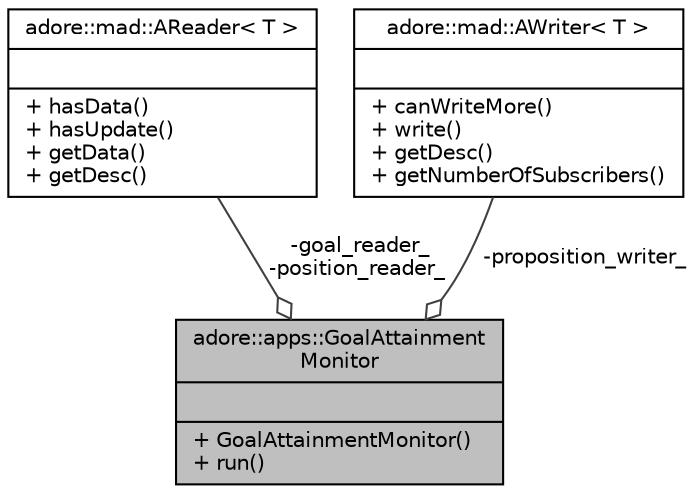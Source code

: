 digraph "adore::apps::GoalAttainmentMonitor"
{
 // LATEX_PDF_SIZE
  edge [fontname="Helvetica",fontsize="10",labelfontname="Helvetica",labelfontsize="10"];
  node [fontname="Helvetica",fontsize="10",shape=record];
  Node1 [label="{adore::apps::GoalAttainment\lMonitor\n||+ GoalAttainmentMonitor()\l+ run()\l}",height=0.2,width=0.4,color="black", fillcolor="grey75", style="filled", fontcolor="black",tooltip="A class, which monitors distance between vehicle and goal."];
  Node2 -> Node1 [color="grey25",fontsize="10",style="solid",label=" -goal_reader_\n-position_reader_" ,arrowhead="odiamond",fontname="Helvetica"];
  Node2 [label="{adore::mad::AReader\< T \>\n||+ hasData()\l+ hasUpdate()\l+ getData()\l+ getDesc()\l}",height=0.2,width=0.4,color="black", fillcolor="white", style="filled",URL="$classadore_1_1mad_1_1AReader.html",tooltip=" "];
  Node3 -> Node1 [color="grey25",fontsize="10",style="solid",label=" -proposition_writer_" ,arrowhead="odiamond",fontname="Helvetica"];
  Node3 [label="{adore::mad::AWriter\< T \>\n||+ canWriteMore()\l+ write()\l+ getDesc()\l+ getNumberOfSubscribers()\l}",height=0.2,width=0.4,color="black", fillcolor="white", style="filled",URL="$classadore_1_1mad_1_1AWriter.html",tooltip=" "];
}
